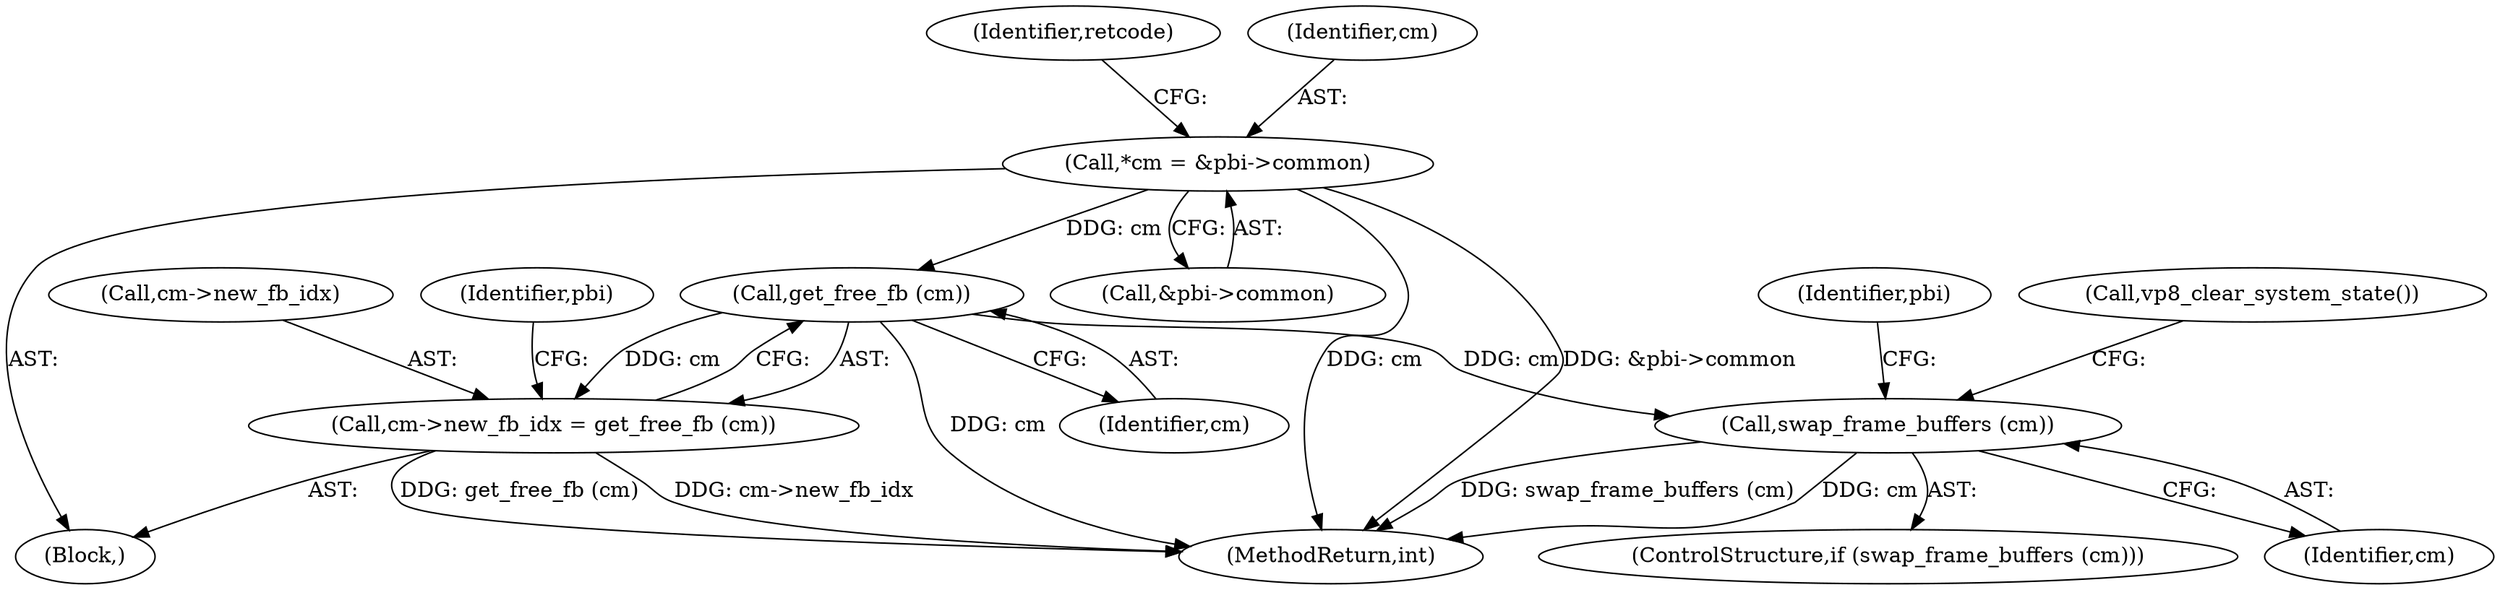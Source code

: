 digraph "0_Android_6886e8e0a9db2dbad723dc37a548233e004b33bc_1@API" {
"1000151" [label="(Call,get_free_fb (cm))"];
"1000111" [label="(Call,*cm = &pbi->common)"];
"1000147" [label="(Call,cm->new_fb_idx = get_free_fb (cm))"];
"1000296" [label="(Call,swap_frame_buffers (cm))"];
"1000151" [label="(Call,get_free_fb (cm))"];
"1000295" [label="(ControlStructure,if (swap_frame_buffers (cm)))"];
"1000309" [label="(Call,vp8_clear_system_state())"];
"1000113" [label="(Call,&pbi->common)"];
"1000297" [label="(Identifier,cm)"];
"1000111" [label="(Call,*cm = &pbi->common)"];
"1000148" [label="(Call,cm->new_fb_idx)"];
"1000109" [label="(Block,)"];
"1000156" [label="(Identifier,pbi)"];
"1000152" [label="(Identifier,cm)"];
"1000296" [label="(Call,swap_frame_buffers (cm))"];
"1000119" [label="(Identifier,retcode)"];
"1000112" [label="(Identifier,cm)"];
"1000303" [label="(Identifier,pbi)"];
"1000451" [label="(MethodReturn,int)"];
"1000147" [label="(Call,cm->new_fb_idx = get_free_fb (cm))"];
"1000151" -> "1000147"  [label="AST: "];
"1000151" -> "1000152"  [label="CFG: "];
"1000152" -> "1000151"  [label="AST: "];
"1000147" -> "1000151"  [label="CFG: "];
"1000151" -> "1000451"  [label="DDG: cm"];
"1000151" -> "1000147"  [label="DDG: cm"];
"1000111" -> "1000151"  [label="DDG: cm"];
"1000151" -> "1000296"  [label="DDG: cm"];
"1000111" -> "1000109"  [label="AST: "];
"1000111" -> "1000113"  [label="CFG: "];
"1000112" -> "1000111"  [label="AST: "];
"1000113" -> "1000111"  [label="AST: "];
"1000119" -> "1000111"  [label="CFG: "];
"1000111" -> "1000451"  [label="DDG: cm"];
"1000111" -> "1000451"  [label="DDG: &pbi->common"];
"1000147" -> "1000109"  [label="AST: "];
"1000148" -> "1000147"  [label="AST: "];
"1000156" -> "1000147"  [label="CFG: "];
"1000147" -> "1000451"  [label="DDG: get_free_fb (cm)"];
"1000147" -> "1000451"  [label="DDG: cm->new_fb_idx"];
"1000296" -> "1000295"  [label="AST: "];
"1000296" -> "1000297"  [label="CFG: "];
"1000297" -> "1000296"  [label="AST: "];
"1000303" -> "1000296"  [label="CFG: "];
"1000309" -> "1000296"  [label="CFG: "];
"1000296" -> "1000451"  [label="DDG: swap_frame_buffers (cm)"];
"1000296" -> "1000451"  [label="DDG: cm"];
}
